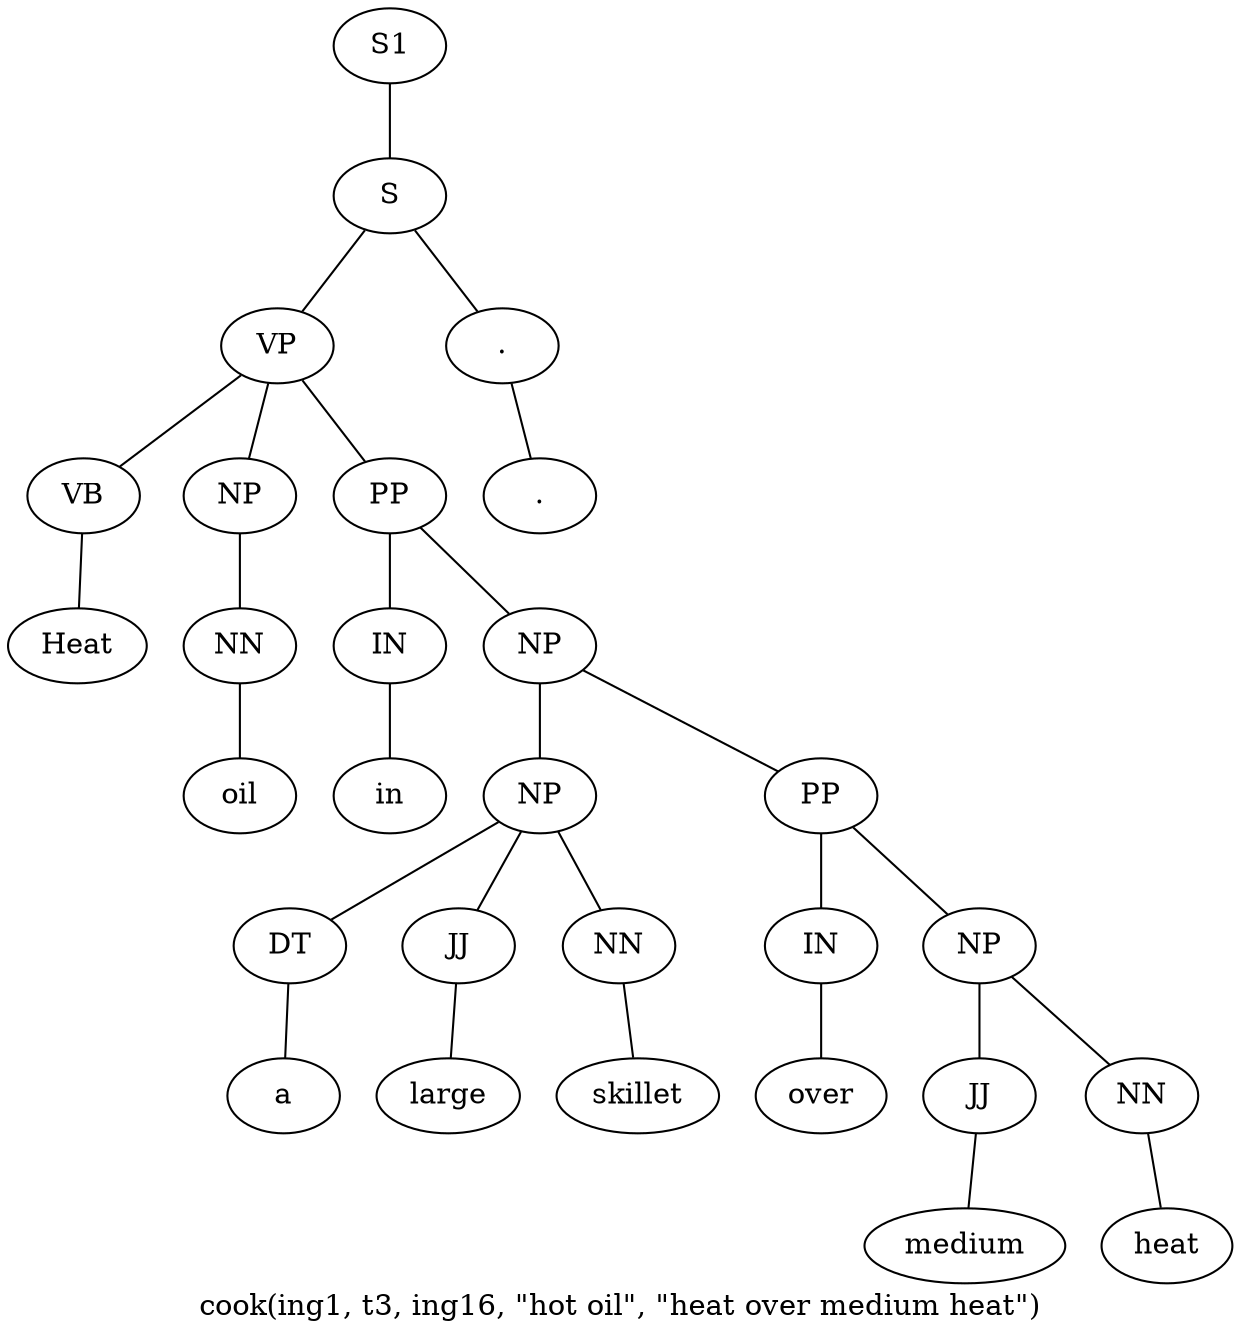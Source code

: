 graph SyntaxGraph {
	label = "cook(ing1, t3, ing16, \"hot oil\", \"heat over medium heat\")";
	Node0 [label="S1"];
	Node1 [label="S"];
	Node2 [label="VP"];
	Node3 [label="VB"];
	Node4 [label="Heat"];
	Node5 [label="NP"];
	Node6 [label="NN"];
	Node7 [label="oil"];
	Node8 [label="PP"];
	Node9 [label="IN"];
	Node10 [label="in"];
	Node11 [label="NP"];
	Node12 [label="NP"];
	Node13 [label="DT"];
	Node14 [label="a"];
	Node15 [label="JJ"];
	Node16 [label="large"];
	Node17 [label="NN"];
	Node18 [label="skillet"];
	Node19 [label="PP"];
	Node20 [label="IN"];
	Node21 [label="over"];
	Node22 [label="NP"];
	Node23 [label="JJ"];
	Node24 [label="medium"];
	Node25 [label="NN"];
	Node26 [label="heat"];
	Node27 [label="."];
	Node28 [label="."];

	Node0 -- Node1;
	Node1 -- Node2;
	Node1 -- Node27;
	Node2 -- Node3;
	Node2 -- Node5;
	Node2 -- Node8;
	Node3 -- Node4;
	Node5 -- Node6;
	Node6 -- Node7;
	Node8 -- Node9;
	Node8 -- Node11;
	Node9 -- Node10;
	Node11 -- Node12;
	Node11 -- Node19;
	Node12 -- Node13;
	Node12 -- Node15;
	Node12 -- Node17;
	Node13 -- Node14;
	Node15 -- Node16;
	Node17 -- Node18;
	Node19 -- Node20;
	Node19 -- Node22;
	Node20 -- Node21;
	Node22 -- Node23;
	Node22 -- Node25;
	Node23 -- Node24;
	Node25 -- Node26;
	Node27 -- Node28;
}